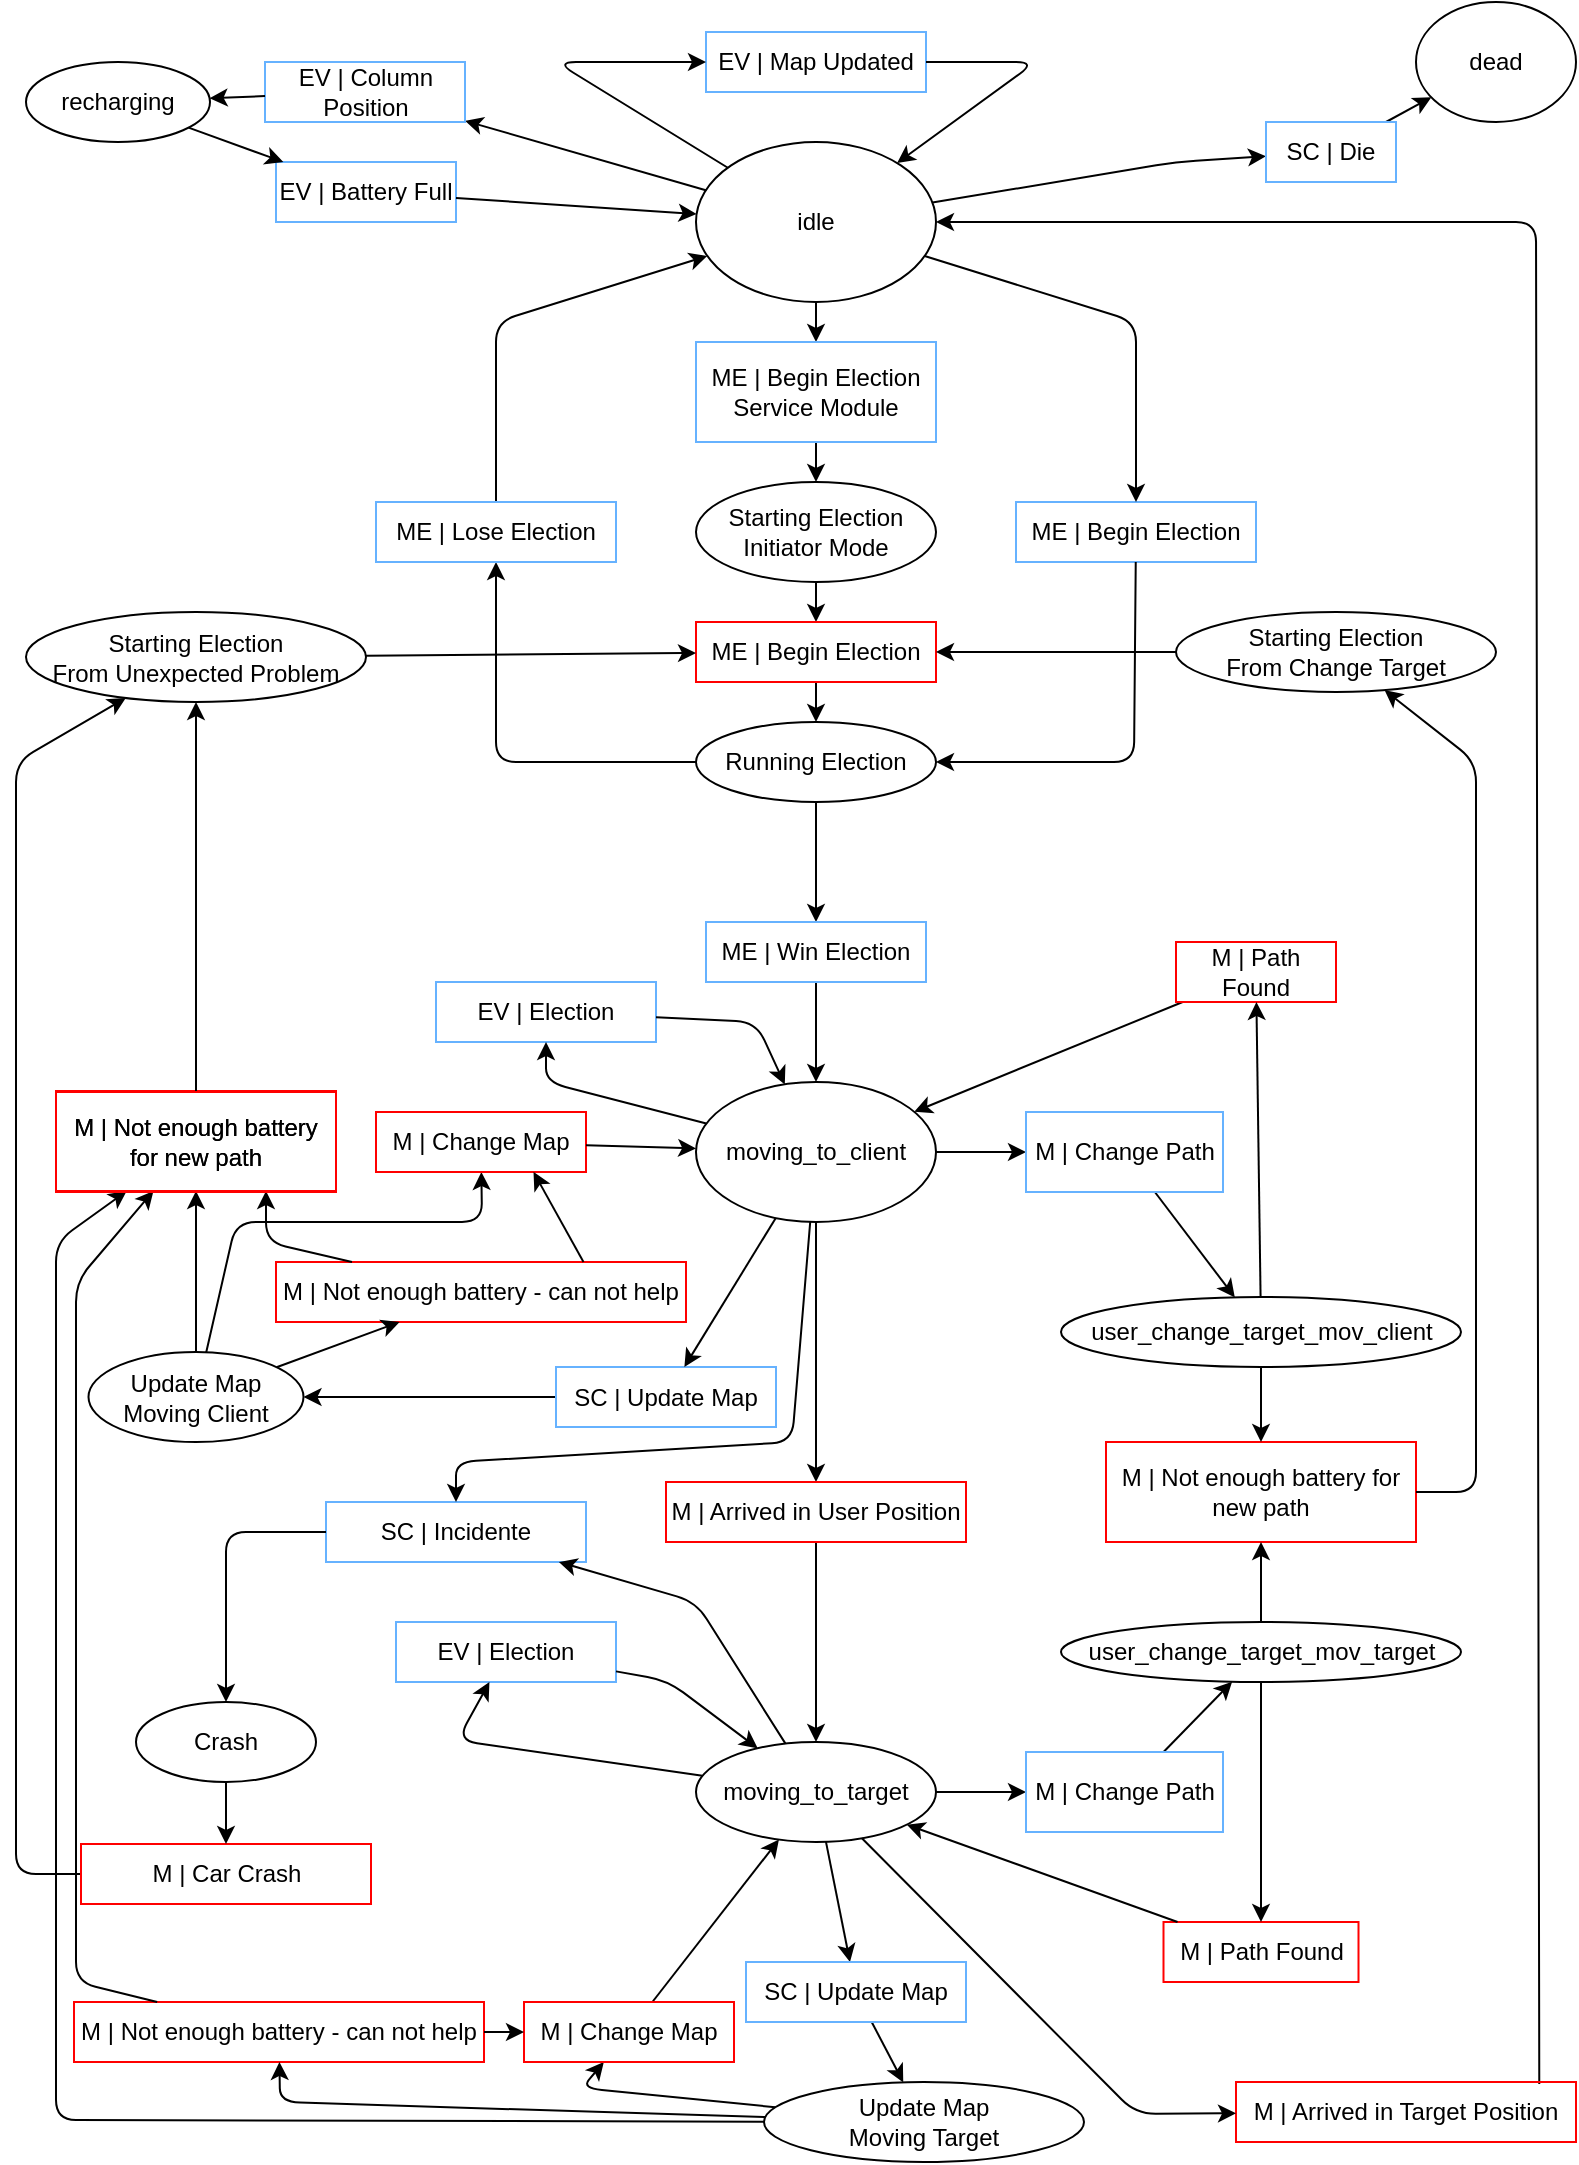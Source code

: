 <mxfile version="12.9.3" type="device"><diagram id="UIkgHiiRnHfRhCUhEY8e" name="Page-1"><mxGraphModel dx="1422" dy="822" grid="1" gridSize="10" guides="1" tooltips="1" connect="1" arrows="1" fold="1" page="1" pageScale="1" pageWidth="827" pageHeight="1169" math="0" shadow="0"><root><mxCell id="0"/><mxCell id="1" parent="0"/><mxCell id="EcfOiHVC5KZQd5VWsHZk-1" value="idle" style="ellipse;whiteSpace=wrap;html=1;" parent="1" vertex="1"><mxGeometry x="360" y="110" width="120" height="80" as="geometry"/></mxCell><mxCell id="EcfOiHVC5KZQd5VWsHZk-2" value="dead" style="ellipse;whiteSpace=wrap;html=1;" parent="1" vertex="1"><mxGeometry x="720" y="40" width="80" height="60" as="geometry"/></mxCell><mxCell id="EcfOiHVC5KZQd5VWsHZk-7" value="Starting Election&lt;br&gt;Initiator Mode" style="ellipse;whiteSpace=wrap;html=1;" parent="1" vertex="1"><mxGeometry x="360" y="280" width="120" height="50" as="geometry"/></mxCell><mxCell id="EcfOiHVC5KZQd5VWsHZk-8" value="" style="endArrow=classic;html=1;" parent="1" source="EcfOiHVC5KZQd5VWsHZk-12" target="EcfOiHVC5KZQd5VWsHZk-7" edge="1"><mxGeometry width="50" height="50" relative="1" as="geometry"><mxPoint x="139" y="330" as="sourcePoint"/><mxPoint x="349" y="270" as="targetPoint"/></mxGeometry></mxCell><mxCell id="EcfOiHVC5KZQd5VWsHZk-10" value="" style="endArrow=classic;html=1;" parent="1" source="EcfOiHVC5KZQd5VWsHZk-1" target="EcfOiHVC5KZQd5VWsHZk-12" edge="1"><mxGeometry width="50" height="50" relative="1" as="geometry"><mxPoint x="170" y="250.0" as="sourcePoint"/><mxPoint x="170" y="280" as="targetPoint"/></mxGeometry></mxCell><mxCell id="EcfOiHVC5KZQd5VWsHZk-12" value="ME | Begin Election&lt;br&gt;Service Module" style="rounded=0;whiteSpace=wrap;html=1;strokeColor=#66B2FF;fillColor=none;" parent="1" vertex="1"><mxGeometry x="360" y="210" width="120" height="50" as="geometry"/></mxCell><mxCell id="EcfOiHVC5KZQd5VWsHZk-13" value="Running Election" style="ellipse;whiteSpace=wrap;html=1;" parent="1" vertex="1"><mxGeometry x="360" y="400" width="120" height="40" as="geometry"/></mxCell><mxCell id="EcfOiHVC5KZQd5VWsHZk-14" value="" style="endArrow=classic;html=1;" parent="1" source="EcfOiHVC5KZQd5VWsHZk-17" target="EcfOiHVC5KZQd5VWsHZk-13" edge="1"><mxGeometry width="50" height="50" relative="1" as="geometry"><mxPoint x="150" y="595" as="sourcePoint"/><mxPoint x="410" y="449" as="targetPoint"/></mxGeometry></mxCell><mxCell id="EcfOiHVC5KZQd5VWsHZk-16" value="" style="endArrow=classic;html=1;" parent="1" source="EcfOiHVC5KZQd5VWsHZk-7" target="EcfOiHVC5KZQd5VWsHZk-17" edge="1"><mxGeometry width="50" height="50" relative="1" as="geometry"><mxPoint x="139" y="470" as="sourcePoint"/><mxPoint x="173.679" y="540" as="targetPoint"/></mxGeometry></mxCell><mxCell id="EcfOiHVC5KZQd5VWsHZk-17" value="ME | Begin Election" style="rounded=0;whiteSpace=wrap;html=1;fillColor=none;strokeColor=#FF0000;" parent="1" vertex="1"><mxGeometry x="360" y="350" width="120" height="30" as="geometry"/></mxCell><mxCell id="EcfOiHVC5KZQd5VWsHZk-18" value="" style="endArrow=classic;html=1;" parent="1" source="EcfOiHVC5KZQd5VWsHZk-21" target="EcfOiHVC5KZQd5VWsHZk-1" edge="1"><mxGeometry width="50" height="50" relative="1" as="geometry"><mxPoint x="4" y="430" as="sourcePoint"/><mxPoint x="520" y="470" as="targetPoint"/><Array as="points"><mxPoint x="260" y="200"/></Array></mxGeometry></mxCell><mxCell id="EcfOiHVC5KZQd5VWsHZk-20" value="" style="endArrow=classic;html=1;" parent="1" source="EcfOiHVC5KZQd5VWsHZk-13" target="EcfOiHVC5KZQd5VWsHZk-21" edge="1"><mxGeometry width="50" height="50" relative="1" as="geometry"><mxPoint x="133.83" y="688.085" as="sourcePoint"/><mxPoint x="3.913" y="480" as="targetPoint"/><Array as="points"><mxPoint x="260" y="420"/></Array></mxGeometry></mxCell><mxCell id="EcfOiHVC5KZQd5VWsHZk-21" value="ME&amp;nbsp;| Lose Election" style="rounded=0;whiteSpace=wrap;html=1;strokeColor=#66B2FF;fillColor=none;" parent="1" vertex="1"><mxGeometry x="200" y="290" width="120" height="30" as="geometry"/></mxCell><mxCell id="EcfOiHVC5KZQd5VWsHZk-22" value="moving_to_client" style="ellipse;whiteSpace=wrap;html=1;" parent="1" vertex="1"><mxGeometry x="360" y="580" width="120" height="70" as="geometry"/></mxCell><mxCell id="EcfOiHVC5KZQd5VWsHZk-23" value="" style="endArrow=classic;html=1;" parent="1" source="EcfOiHVC5KZQd5VWsHZk-26" target="EcfOiHVC5KZQd5VWsHZk-22" edge="1"><mxGeometry width="50" height="50" relative="1" as="geometry"><mxPoint x="345" y="720" as="sourcePoint"/><mxPoint x="410" y="510" as="targetPoint"/></mxGeometry></mxCell><mxCell id="EcfOiHVC5KZQd5VWsHZk-25" value="" style="endArrow=classic;html=1;" parent="1" source="EcfOiHVC5KZQd5VWsHZk-13" target="EcfOiHVC5KZQd5VWsHZk-26" edge="1"><mxGeometry width="50" height="50" relative="1" as="geometry"><mxPoint x="210" y="719" as="sourcePoint"/><mxPoint x="309.34" y="709" as="targetPoint"/></mxGeometry></mxCell><mxCell id="EcfOiHVC5KZQd5VWsHZk-26" value="ME&amp;nbsp;| Win Election" style="rounded=0;whiteSpace=wrap;html=1;strokeColor=#66B2FF;fillColor=none;" parent="1" vertex="1"><mxGeometry x="365" y="500" width="110" height="30" as="geometry"/></mxCell><mxCell id="EcfOiHVC5KZQd5VWsHZk-28" value="moving_to_target" style="ellipse;whiteSpace=wrap;html=1;" parent="1" vertex="1"><mxGeometry x="360" y="910" width="120" height="50" as="geometry"/></mxCell><mxCell id="EcfOiHVC5KZQd5VWsHZk-29" value="" style="endArrow=classic;html=1;" parent="1" source="EcfOiHVC5KZQd5VWsHZk-32" target="EcfOiHVC5KZQd5VWsHZk-28" edge="1"><mxGeometry width="50" height="50" relative="1" as="geometry"><mxPoint x="620" y="734.25" as="sourcePoint"/><mxPoint x="680" y="580" as="targetPoint"/></mxGeometry></mxCell><mxCell id="EcfOiHVC5KZQd5VWsHZk-31" value="" style="endArrow=classic;html=1;" parent="1" source="EcfOiHVC5KZQd5VWsHZk-22" target="EcfOiHVC5KZQd5VWsHZk-32" edge="1"><mxGeometry width="50" height="50" relative="1" as="geometry"><mxPoint x="540" y="720" as="sourcePoint"/><mxPoint x="750" y="720" as="targetPoint"/></mxGeometry></mxCell><mxCell id="EcfOiHVC5KZQd5VWsHZk-32" value="M | Arrived in User Position" style="rounded=0;whiteSpace=wrap;html=1;fillColor=none;strokeColor=#FF0000;" parent="1" vertex="1"><mxGeometry x="345" y="780" width="150" height="30" as="geometry"/></mxCell><mxCell id="EcfOiHVC5KZQd5VWsHZk-33" value="" style="endArrow=classic;html=1;exitX=0.892;exitY=0.033;exitDx=0;exitDy=0;exitPerimeter=0;" parent="1" source="EcfOiHVC5KZQd5VWsHZk-36" target="EcfOiHVC5KZQd5VWsHZk-1" edge="1"><mxGeometry width="50" height="50" relative="1" as="geometry"><mxPoint x="768.25" y="217.007" as="sourcePoint"/><mxPoint x="850" y="450" as="targetPoint"/><Array as="points"><mxPoint x="780" y="150"/></Array></mxGeometry></mxCell><mxCell id="EcfOiHVC5KZQd5VWsHZk-36" value="M | Arrived in Target Position" style="rounded=0;whiteSpace=wrap;html=1;fillColor=none;strokeColor=#FF0000;" parent="1" vertex="1"><mxGeometry x="630" y="1080" width="170" height="30" as="geometry"/></mxCell><mxCell id="EcfOiHVC5KZQd5VWsHZk-37" value="Update Map&lt;br&gt;Moving Client" style="ellipse;whiteSpace=wrap;html=1;" parent="1" vertex="1"><mxGeometry x="56.25" y="715" width="107.5" height="45" as="geometry"/></mxCell><mxCell id="EcfOiHVC5KZQd5VWsHZk-39" value="" style="endArrow=classic;html=1;" parent="1" source="m7B2UX4OFgw7Gkv00veR-26" target="EcfOiHVC5KZQd5VWsHZk-40" edge="1"><mxGeometry width="50" height="50" relative="1" as="geometry"><mxPoint x="939.011" y="934.38" as="sourcePoint"/><mxPoint x="836.5" y="924.38" as="targetPoint"/></mxGeometry></mxCell><mxCell id="EcfOiHVC5KZQd5VWsHZk-40" value="Update Map&lt;br&gt;Moving Target" style="ellipse;whiteSpace=wrap;html=1;" parent="1" vertex="1"><mxGeometry x="394" y="1080" width="160" height="40" as="geometry"/></mxCell><mxCell id="EcfOiHVC5KZQd5VWsHZk-42" value="" style="endArrow=classic;html=1;" parent="1" source="m7B2UX4OFgw7Gkv00veR-16" target="EcfOiHVC5KZQd5VWsHZk-37" edge="1"><mxGeometry width="50" height="50" relative="1" as="geometry"><mxPoint x="480" y="760" as="sourcePoint"/><mxPoint x="304.952" y="894.38" as="targetPoint"/></mxGeometry></mxCell><mxCell id="EcfOiHVC5KZQd5VWsHZk-44" value="" style="endArrow=classic;html=1;" parent="1" source="EcfOiHVC5KZQd5VWsHZk-28" target="m7B2UX4OFgw7Gkv00veR-26" edge="1"><mxGeometry width="50" height="50" relative="1" as="geometry"><mxPoint x="810" y="760" as="sourcePoint"/><mxPoint x="906.5" y="903.898" as="targetPoint"/></mxGeometry></mxCell><mxCell id="EcfOiHVC5KZQd5VWsHZk-56" value="M | Not enough battery for new path" style="rounded=0;whiteSpace=wrap;html=1;fillColor=none;strokeColor=#FF0000;" parent="1" vertex="1"><mxGeometry x="40" y="584.5" width="140" height="50" as="geometry"/></mxCell><mxCell id="EcfOiHVC5KZQd5VWsHZk-70" value="" style="endArrow=classic;html=1;" parent="1" source="EcfOiHVC5KZQd5VWsHZk-1" target="EcfOiHVC5KZQd5VWsHZk-72" edge="1"><mxGeometry width="50" height="50" relative="1" as="geometry"><mxPoint x="230" y="210" as="sourcePoint"/><mxPoint x="392.5" y="181.682" as="targetPoint"/><Array as="points"><mxPoint x="600" y="120"/></Array></mxGeometry></mxCell><mxCell id="EcfOiHVC5KZQd5VWsHZk-71" value="" style="endArrow=classic;html=1;" parent="1" source="EcfOiHVC5KZQd5VWsHZk-72" target="EcfOiHVC5KZQd5VWsHZk-2" edge="1"><mxGeometry width="50" height="50" relative="1" as="geometry"><mxPoint x="445" y="160" as="sourcePoint"/><mxPoint x="510" y="200" as="targetPoint"/></mxGeometry></mxCell><mxCell id="EcfOiHVC5KZQd5VWsHZk-72" value="SC | Die" style="rounded=0;whiteSpace=wrap;html=1;strokeColor=#66B2FF;fillColor=none;" parent="1" vertex="1"><mxGeometry x="645" y="100" width="65" height="30" as="geometry"/></mxCell><mxCell id="EcfOiHVC5KZQd5VWsHZk-74" value="" style="endArrow=classic;html=1;" parent="1" source="EcfOiHVC5KZQd5VWsHZk-37" target="EcfOiHVC5KZQd5VWsHZk-81" edge="1"><mxGeometry width="50" height="50" relative="1" as="geometry"><mxPoint x="476.5" y="1040" as="sourcePoint"/><mxPoint x="526.5" y="990" as="targetPoint"/><Array as="points"><mxPoint x="130" y="650"/><mxPoint x="253" y="650"/></Array></mxGeometry></mxCell><mxCell id="EcfOiHVC5KZQd5VWsHZk-79" value="" style="endArrow=classic;html=1;" parent="1" source="EcfOiHVC5KZQd5VWsHZk-40" target="m7B2UX4OFgw7Gkv00veR-27" edge="1"><mxGeometry width="50" height="50" relative="1" as="geometry"><mxPoint x="696.5" y="1024.38" as="sourcePoint"/><mxPoint x="807.133" y="840" as="targetPoint"/><Array as="points"><mxPoint x="303" y="1083"/></Array></mxGeometry></mxCell><mxCell id="EcfOiHVC5KZQd5VWsHZk-80" value="" style="endArrow=classic;html=1;" parent="1" source="m7B2UX4OFgw7Gkv00veR-27" target="EcfOiHVC5KZQd5VWsHZk-28" edge="1"><mxGeometry width="50" height="50" relative="1" as="geometry"><mxPoint x="760" y="817.169" as="sourcePoint"/><mxPoint x="829.193" y="859.997" as="targetPoint"/></mxGeometry></mxCell><mxCell id="EcfOiHVC5KZQd5VWsHZk-81" value="M | Change Map" style="rounded=0;whiteSpace=wrap;html=1;fillColor=none;strokeColor=#FF0000;" parent="1" vertex="1"><mxGeometry x="200" y="595" width="105" height="30" as="geometry"/></mxCell><mxCell id="EcfOiHVC5KZQd5VWsHZk-105" value="user_change_target_mov_client" style="ellipse;whiteSpace=wrap;html=1;" parent="1" vertex="1"><mxGeometry x="542.5" y="687.5" width="200" height="35" as="geometry"/></mxCell><mxCell id="EcfOiHVC5KZQd5VWsHZk-106" value="user_change_target_mov_target" style="ellipse;whiteSpace=wrap;html=1;" parent="1" vertex="1"><mxGeometry x="542.5" y="850" width="200" height="30" as="geometry"/></mxCell><mxCell id="EcfOiHVC5KZQd5VWsHZk-107" value="" style="endArrow=classic;html=1;" parent="1" source="EcfOiHVC5KZQd5VWsHZk-127" target="EcfOiHVC5KZQd5VWsHZk-105" edge="1"><mxGeometry width="50" height="50" relative="1" as="geometry"><mxPoint x="515.091" y="910" as="sourcePoint"/><mxPoint x="560" y="790" as="targetPoint"/></mxGeometry></mxCell><mxCell id="EcfOiHVC5KZQd5VWsHZk-108" value="" style="endArrow=classic;html=1;" parent="1" source="EcfOiHVC5KZQd5VWsHZk-125" target="EcfOiHVC5KZQd5VWsHZk-22" edge="1"><mxGeometry width="50" height="50" relative="1" as="geometry"><mxPoint x="600" y="930" as="sourcePoint"/><mxPoint x="650" y="880" as="targetPoint"/><Array as="points"/></mxGeometry></mxCell><mxCell id="EcfOiHVC5KZQd5VWsHZk-113" value="M | Not enough battery for new path" style="rounded=0;whiteSpace=wrap;html=1;fillColor=none;strokeColor=#FF0000;" parent="1" vertex="1"><mxGeometry x="565" y="760" width="155" height="50" as="geometry"/></mxCell><mxCell id="EcfOiHVC5KZQd5VWsHZk-114" value="" style="endArrow=classic;html=1;" parent="1" source="m7B2UX4OFgw7Gkv00veR-28" target="EcfOiHVC5KZQd5VWsHZk-106" edge="1"><mxGeometry width="50" height="50" relative="1" as="geometry"><mxPoint x="930" y="810" as="sourcePoint"/><mxPoint x="980" y="760" as="targetPoint"/></mxGeometry></mxCell><mxCell id="EcfOiHVC5KZQd5VWsHZk-117" value="" style="endArrow=classic;html=1;" parent="1" source="EcfOiHVC5KZQd5VWsHZk-22" target="EcfOiHVC5KZQd5VWsHZk-127" edge="1"><mxGeometry width="50" height="50" relative="1" as="geometry"><mxPoint x="492.69" y="759.095" as="sourcePoint"/><mxPoint x="509.876" y="874" as="targetPoint"/></mxGeometry></mxCell><mxCell id="EcfOiHVC5KZQd5VWsHZk-119" value="" style="endArrow=classic;html=1;" parent="1" source="EcfOiHVC5KZQd5VWsHZk-28" target="m7B2UX4OFgw7Gkv00veR-28" edge="1"><mxGeometry width="50" height="50" relative="1" as="geometry"><mxPoint x="869.687" y="724.078" as="sourcePoint"/><mxPoint x="971.964" y="731.09" as="targetPoint"/></mxGeometry></mxCell><mxCell id="EcfOiHVC5KZQd5VWsHZk-125" value="M | Path Found" style="rounded=0;whiteSpace=wrap;html=1;fillColor=none;strokeColor=#FF0000;" parent="1" vertex="1"><mxGeometry x="600" y="510" width="80" height="30" as="geometry"/></mxCell><mxCell id="EcfOiHVC5KZQd5VWsHZk-127" value="M | Change Path" style="rounded=0;whiteSpace=wrap;html=1;strokeColor=#66B2FF;fillColor=none;" parent="1" vertex="1"><mxGeometry x="525" y="595" width="98.5" height="40" as="geometry"/></mxCell><mxCell id="m7B2UX4OFgw7Gkv00veR-16" value="SC | Update Map" style="rounded=0;whiteSpace=wrap;html=1;strokeColor=#66B2FF;fillColor=none;" parent="1" vertex="1"><mxGeometry x="290" y="722.5" width="110" height="30" as="geometry"/></mxCell><mxCell id="m7B2UX4OFgw7Gkv00veR-21" value="" style="endArrow=classic;html=1;" parent="1" source="EcfOiHVC5KZQd5VWsHZk-22" target="m7B2UX4OFgw7Gkv00veR-16" edge="1"><mxGeometry width="50" height="50" relative="1" as="geometry"><mxPoint x="379.207" y="627.904" as="sourcePoint"/><mxPoint x="-14.894" y="647.813" as="targetPoint"/></mxGeometry></mxCell><mxCell id="m7B2UX4OFgw7Gkv00veR-23" value="" style="endArrow=classic;html=1;" parent="1" source="EcfOiHVC5KZQd5VWsHZk-81" target="EcfOiHVC5KZQd5VWsHZk-22" edge="1"><mxGeometry width="50" height="50" relative="1" as="geometry"><mxPoint x="310" y="700" as="sourcePoint"/><mxPoint x="360" y="650" as="targetPoint"/></mxGeometry></mxCell><mxCell id="m7B2UX4OFgw7Gkv00veR-25" value="" style="endArrow=classic;html=1;" parent="1" source="EcfOiHVC5KZQd5VWsHZk-105" target="EcfOiHVC5KZQd5VWsHZk-125" edge="1"><mxGeometry width="50" height="50" relative="1" as="geometry"><mxPoint x="600" y="1010" as="sourcePoint"/><mxPoint x="650" y="960" as="targetPoint"/></mxGeometry></mxCell><mxCell id="m7B2UX4OFgw7Gkv00veR-26" value="SC | Update Map" style="rounded=0;whiteSpace=wrap;html=1;strokeColor=#66B2FF;fillColor=none;" parent="1" vertex="1"><mxGeometry x="385" y="1020" width="110" height="30" as="geometry"/></mxCell><mxCell id="m7B2UX4OFgw7Gkv00veR-27" value="M | Change Map" style="rounded=0;whiteSpace=wrap;html=1;fillColor=none;strokeColor=#FF0000;" parent="1" vertex="1"><mxGeometry x="274" y="1040" width="105" height="30" as="geometry"/></mxCell><mxCell id="m7B2UX4OFgw7Gkv00veR-28" value="M | Change Path" style="rounded=0;whiteSpace=wrap;html=1;strokeColor=#66B2FF;fillColor=none;" parent="1" vertex="1"><mxGeometry x="525" y="915" width="98.5" height="40" as="geometry"/></mxCell><mxCell id="m7B2UX4OFgw7Gkv00veR-30" value="M | Path Found" style="rounded=0;whiteSpace=wrap;html=1;fillColor=none;strokeColor=#FF0000;" parent="1" vertex="1"><mxGeometry x="593.75" y="1000" width="97.5" height="30" as="geometry"/></mxCell><mxCell id="m7B2UX4OFgw7Gkv00veR-31" value="" style="endArrow=classic;html=1;" parent="1" source="EcfOiHVC5KZQd5VWsHZk-106" target="m7B2UX4OFgw7Gkv00veR-30" edge="1"><mxGeometry width="50" height="50" relative="1" as="geometry"><mxPoint x="490" y="1080" as="sourcePoint"/><mxPoint x="540" y="1030" as="targetPoint"/></mxGeometry></mxCell><mxCell id="m7B2UX4OFgw7Gkv00veR-32" value="" style="endArrow=classic;html=1;" parent="1" source="m7B2UX4OFgw7Gkv00veR-30" target="EcfOiHVC5KZQd5VWsHZk-28" edge="1"><mxGeometry width="50" height="50" relative="1" as="geometry"><mxPoint x="540" y="1030" as="sourcePoint"/><mxPoint x="590" y="980" as="targetPoint"/></mxGeometry></mxCell><mxCell id="lqFnTVAnFllyKojZ6osI-9" value="" style="endArrow=classic;html=1;" parent="1" source="EcfOiHVC5KZQd5VWsHZk-105" target="EcfOiHVC5KZQd5VWsHZk-113" edge="1"><mxGeometry width="50" height="50" relative="1" as="geometry"><mxPoint x="290" y="840" as="sourcePoint"/><mxPoint x="340" y="790" as="targetPoint"/></mxGeometry></mxCell><mxCell id="lqFnTVAnFllyKojZ6osI-10" value="" style="endArrow=classic;html=1;" parent="1" source="EcfOiHVC5KZQd5VWsHZk-106" target="EcfOiHVC5KZQd5VWsHZk-113" edge="1"><mxGeometry width="50" height="50" relative="1" as="geometry"><mxPoint x="280" y="830" as="sourcePoint"/><mxPoint x="330" y="780" as="targetPoint"/></mxGeometry></mxCell><mxCell id="lqFnTVAnFllyKojZ6osI-11" value="" style="endArrow=classic;html=1;" parent="1" source="EcfOiHVC5KZQd5VWsHZk-28" target="EcfOiHVC5KZQd5VWsHZk-36" edge="1"><mxGeometry width="50" height="50" relative="1" as="geometry"><mxPoint x="510" y="1020" as="sourcePoint"/><mxPoint x="560" y="970" as="targetPoint"/><Array as="points"><mxPoint x="580" y="1096"/></Array></mxGeometry></mxCell><mxCell id="lqFnTVAnFllyKojZ6osI-17" value="SC | Incidente" style="rounded=0;whiteSpace=wrap;html=1;strokeColor=#66B2FF;fillColor=none;" parent="1" vertex="1"><mxGeometry x="175" y="790" width="130" height="30" as="geometry"/></mxCell><mxCell id="lqFnTVAnFllyKojZ6osI-24" value="" style="endArrow=classic;html=1;" parent="1" source="EcfOiHVC5KZQd5VWsHZk-113" target="UYMwDtr2GxhBo3u9uqv--28" edge="1"><mxGeometry width="50" height="50" relative="1" as="geometry"><mxPoint x="680" y="600" as="sourcePoint"/><mxPoint x="690" y="460" as="targetPoint"/><Array as="points"><mxPoint x="750" y="785"/><mxPoint x="750" y="420"/></Array></mxGeometry></mxCell><mxCell id="lqFnTVAnFllyKojZ6osI-29" value="" style="endArrow=classic;html=1;" parent="1" source="EcfOiHVC5KZQd5VWsHZk-28" target="lqFnTVAnFllyKojZ6osI-17" edge="1"><mxGeometry width="50" height="50" relative="1" as="geometry"><mxPoint x="20" y="900" as="sourcePoint"/><mxPoint x="70" y="850" as="targetPoint"/><Array as="points"><mxPoint x="360" y="840"/></Array></mxGeometry></mxCell><mxCell id="lqFnTVAnFllyKojZ6osI-30" value="" style="endArrow=classic;html=1;" parent="1" source="EcfOiHVC5KZQd5VWsHZk-22" target="lqFnTVAnFllyKojZ6osI-17" edge="1"><mxGeometry width="50" height="50" relative="1" as="geometry"><mxPoint x="470" y="750" as="sourcePoint"/><mxPoint x="520" y="700" as="targetPoint"/><Array as="points"><mxPoint x="408" y="760"/><mxPoint x="240" y="770"/></Array></mxGeometry></mxCell><mxCell id="lqFnTVAnFllyKojZ6osI-33" value="Crash" style="ellipse;whiteSpace=wrap;html=1;" parent="1" vertex="1"><mxGeometry x="80" y="890" width="90" height="40" as="geometry"/></mxCell><mxCell id="lqFnTVAnFllyKojZ6osI-34" value="" style="endArrow=classic;html=1;" parent="1" source="lqFnTVAnFllyKojZ6osI-17" target="lqFnTVAnFllyKojZ6osI-33" edge="1"><mxGeometry width="50" height="50" relative="1" as="geometry"><mxPoint x="100" y="850" as="sourcePoint"/><mxPoint x="150" y="800" as="targetPoint"/><Array as="points"><mxPoint x="125" y="805"/></Array></mxGeometry></mxCell><mxCell id="UYMwDtr2GxhBo3u9uqv--3" value="ME | Begin Election" style="rounded=0;whiteSpace=wrap;html=1;strokeColor=#66B2FF;fillColor=none;" parent="1" vertex="1"><mxGeometry x="520" y="290" width="120" height="30" as="geometry"/></mxCell><mxCell id="UYMwDtr2GxhBo3u9uqv--4" value="" style="endArrow=classic;html=1;" parent="1" source="EcfOiHVC5KZQd5VWsHZk-1" target="UYMwDtr2GxhBo3u9uqv--3" edge="1"><mxGeometry width="50" height="50" relative="1" as="geometry"><mxPoint x="530" y="250" as="sourcePoint"/><mxPoint x="580" y="200" as="targetPoint"/><Array as="points"><mxPoint x="580" y="200"/></Array></mxGeometry></mxCell><mxCell id="UYMwDtr2GxhBo3u9uqv--5" value="" style="endArrow=classic;html=1;" parent="1" source="UYMwDtr2GxhBo3u9uqv--3" target="EcfOiHVC5KZQd5VWsHZk-13" edge="1"><mxGeometry width="50" height="50" relative="1" as="geometry"><mxPoint x="560" y="320" as="sourcePoint"/><mxPoint x="610" y="270" as="targetPoint"/><Array as="points"><mxPoint x="579" y="420"/></Array></mxGeometry></mxCell><mxCell id="UYMwDtr2GxhBo3u9uqv--15" value="EV | Map Updated" style="rounded=0;whiteSpace=wrap;html=1;strokeColor=#66B2FF;fillColor=none;" parent="1" vertex="1"><mxGeometry x="365" y="55" width="110" height="30" as="geometry"/></mxCell><mxCell id="UYMwDtr2GxhBo3u9uqv--16" value="" style="endArrow=classic;html=1;" parent="1" source="UYMwDtr2GxhBo3u9uqv--15" target="EcfOiHVC5KZQd5VWsHZk-1" edge="1"><mxGeometry width="50" height="50" relative="1" as="geometry"><mxPoint x="410" y="70" as="sourcePoint"/><mxPoint x="460" y="20" as="targetPoint"/><Array as="points"><mxPoint x="530" y="70"/></Array></mxGeometry></mxCell><mxCell id="UYMwDtr2GxhBo3u9uqv--17" value="" style="endArrow=classic;html=1;" parent="1" source="EcfOiHVC5KZQd5VWsHZk-1" target="UYMwDtr2GxhBo3u9uqv--15" edge="1"><mxGeometry width="50" height="50" relative="1" as="geometry"><mxPoint x="490" y="70" as="sourcePoint"/><mxPoint x="460" y="20" as="targetPoint"/><Array as="points"><mxPoint x="290" y="70"/></Array></mxGeometry></mxCell><mxCell id="UYMwDtr2GxhBo3u9uqv--19" value="" style="endArrow=classic;html=1;" parent="1" source="EcfOiHVC5KZQd5VWsHZk-37" target="EcfOiHVC5KZQd5VWsHZk-56" edge="1"><mxGeometry width="50" height="50" relative="1" as="geometry"><mxPoint x="60" y="720" as="sourcePoint"/><mxPoint x="110" y="670" as="targetPoint"/></mxGeometry></mxCell><mxCell id="UYMwDtr2GxhBo3u9uqv--20" value="Starting Election&lt;br&gt;From Unexpected Problem" style="ellipse;whiteSpace=wrap;html=1;" parent="1" vertex="1"><mxGeometry x="25" y="345" width="170" height="45" as="geometry"/></mxCell><mxCell id="UYMwDtr2GxhBo3u9uqv--21" value="" style="endArrow=classic;html=1;" parent="1" source="EcfOiHVC5KZQd5VWsHZk-56" target="UYMwDtr2GxhBo3u9uqv--20" edge="1"><mxGeometry width="50" height="50" relative="1" as="geometry"><mxPoint x="20" y="560" as="sourcePoint"/><mxPoint x="70" y="510" as="targetPoint"/></mxGeometry></mxCell><mxCell id="UYMwDtr2GxhBo3u9uqv--22" value="" style="endArrow=classic;html=1;" parent="1" source="UYMwDtr2GxhBo3u9uqv--20" target="EcfOiHVC5KZQd5VWsHZk-17" edge="1"><mxGeometry width="50" height="50" relative="1" as="geometry"><mxPoint x="130" y="440" as="sourcePoint"/><mxPoint x="180" y="390" as="targetPoint"/></mxGeometry></mxCell><mxCell id="UYMwDtr2GxhBo3u9uqv--24" value="" style="endArrow=classic;html=1;" parent="1" source="UYMwDtr2GxhBo3u9uqv--25" target="UYMwDtr2GxhBo3u9uqv--20" edge="1"><mxGeometry width="50" height="50" relative="1" as="geometry"><mxPoint x="-30" y="610" as="sourcePoint"/><mxPoint x="60" y="650" as="targetPoint"/><Array as="points"><mxPoint x="20" y="976"/><mxPoint x="20" y="420"/></Array></mxGeometry></mxCell><mxCell id="UYMwDtr2GxhBo3u9uqv--25" value="M | Car Crash" style="rounded=0;whiteSpace=wrap;html=1;fillColor=none;strokeColor=#FF0000;" parent="1" vertex="1"><mxGeometry x="52.5" y="961" width="145" height="30" as="geometry"/></mxCell><mxCell id="UYMwDtr2GxhBo3u9uqv--26" value="" style="endArrow=classic;html=1;" parent="1" source="lqFnTVAnFllyKojZ6osI-33" target="UYMwDtr2GxhBo3u9uqv--25" edge="1"><mxGeometry width="50" height="50" relative="1" as="geometry"><mxPoint x="-50" y="810" as="sourcePoint"/><mxPoint y="760" as="targetPoint"/></mxGeometry></mxCell><mxCell id="UYMwDtr2GxhBo3u9uqv--27" value="" style="endArrow=classic;html=1;" parent="1" source="EcfOiHVC5KZQd5VWsHZk-40" target="EcfOiHVC5KZQd5VWsHZk-56" edge="1"><mxGeometry width="50" height="50" relative="1" as="geometry"><mxPoint x="-50" y="880" as="sourcePoint"/><mxPoint y="830" as="targetPoint"/><Array as="points"><mxPoint x="40" y="1099"/><mxPoint x="40" y="660"/></Array></mxGeometry></mxCell><mxCell id="UYMwDtr2GxhBo3u9uqv--28" value="Starting Election&lt;br&gt;From Change Target" style="ellipse;whiteSpace=wrap;html=1;" parent="1" vertex="1"><mxGeometry x="600" y="345" width="160" height="40" as="geometry"/></mxCell><mxCell id="UYMwDtr2GxhBo3u9uqv--29" value="" style="endArrow=classic;html=1;" parent="1" source="UYMwDtr2GxhBo3u9uqv--28" target="EcfOiHVC5KZQd5VWsHZk-17" edge="1"><mxGeometry width="50" height="50" relative="1" as="geometry"><mxPoint x="480" y="520" as="sourcePoint"/><mxPoint x="530" y="470" as="targetPoint"/></mxGeometry></mxCell><mxCell id="p9vMXUhwRwyN8BY72kne-2" value="M | Not enough battery - can not help" style="rounded=0;whiteSpace=wrap;html=1;fillColor=none;strokeColor=#FF0000;" parent="1" vertex="1"><mxGeometry x="150" y="670" width="205" height="30" as="geometry"/></mxCell><mxCell id="p9vMXUhwRwyN8BY72kne-3" value="" style="endArrow=classic;html=1;" parent="1" source="EcfOiHVC5KZQd5VWsHZk-37" target="p9vMXUhwRwyN8BY72kne-2" edge="1"><mxGeometry width="50" height="50" relative="1" as="geometry"><mxPoint x="-110" y="710" as="sourcePoint"/><mxPoint x="-60" y="660" as="targetPoint"/></mxGeometry></mxCell><mxCell id="p9vMXUhwRwyN8BY72kne-4" value="" style="endArrow=classic;html=1;entryX=0.75;entryY=1;entryDx=0;entryDy=0;exitX=0.75;exitY=0;exitDx=0;exitDy=0;" parent="1" source="p9vMXUhwRwyN8BY72kne-2" target="EcfOiHVC5KZQd5VWsHZk-81" edge="1"><mxGeometry width="50" height="50" relative="1" as="geometry"><mxPoint x="-200" y="670" as="sourcePoint"/><mxPoint x="-150" y="620" as="targetPoint"/></mxGeometry></mxCell><mxCell id="p9vMXUhwRwyN8BY72kne-5" value="" style="endArrow=classic;html=1;entryX=0.75;entryY=1;entryDx=0;entryDy=0;" parent="1" source="p9vMXUhwRwyN8BY72kne-2" target="EcfOiHVC5KZQd5VWsHZk-56" edge="1"><mxGeometry width="50" height="50" relative="1" as="geometry"><mxPoint x="-120" y="690" as="sourcePoint"/><mxPoint x="-70" y="640" as="targetPoint"/><Array as="points"><mxPoint x="145" y="660"/></Array></mxGeometry></mxCell><mxCell id="p9vMXUhwRwyN8BY72kne-6" value="M | Not enough battery - can not help" style="rounded=0;whiteSpace=wrap;html=1;fillColor=none;strokeColor=#FF0000;" parent="1" vertex="1"><mxGeometry x="49" y="1040" width="205" height="30" as="geometry"/></mxCell><mxCell id="p9vMXUhwRwyN8BY72kne-7" value="" style="endArrow=classic;html=1;" parent="1" source="EcfOiHVC5KZQd5VWsHZk-40" target="p9vMXUhwRwyN8BY72kne-6" edge="1"><mxGeometry width="50" height="50" relative="1" as="geometry"><mxPoint x="-130" y="1050" as="sourcePoint"/><mxPoint x="-80" y="1000" as="targetPoint"/><Array as="points"><mxPoint x="152" y="1090"/></Array></mxGeometry></mxCell><mxCell id="p9vMXUhwRwyN8BY72kne-8" value="" style="endArrow=classic;html=1;" parent="1" source="p9vMXUhwRwyN8BY72kne-6" target="m7B2UX4OFgw7Gkv00veR-27" edge="1"><mxGeometry width="50" height="50" relative="1" as="geometry"><mxPoint x="90" y="1170" as="sourcePoint"/><mxPoint x="140" y="1120" as="targetPoint"/></mxGeometry></mxCell><mxCell id="p9vMXUhwRwyN8BY72kne-9" value="" style="endArrow=classic;html=1;" parent="1" source="p9vMXUhwRwyN8BY72kne-6" target="EcfOiHVC5KZQd5VWsHZk-56" edge="1"><mxGeometry width="50" height="50" relative="1" as="geometry"><mxPoint x="-70" y="1010" as="sourcePoint"/><mxPoint x="-20" y="960" as="targetPoint"/><Array as="points"><mxPoint x="50" y="1030"/><mxPoint x="50" y="680"/></Array></mxGeometry></mxCell><mxCell id="p3ku4IKOyB-dWHspqE2w-1" value="M | Not enough battery for new path" style="rounded=0;whiteSpace=wrap;html=1;fillColor=none;strokeColor=#FF0000;" parent="1" vertex="1"><mxGeometry x="40" y="585" width="140" height="50" as="geometry"/></mxCell><mxCell id="p3ku4IKOyB-dWHspqE2w-2" value="EV | Election" style="rounded=0;whiteSpace=wrap;html=1;strokeColor=#66B2FF;fillColor=none;" parent="1" vertex="1"><mxGeometry x="230" y="530" width="110" height="30" as="geometry"/></mxCell><mxCell id="p3ku4IKOyB-dWHspqE2w-3" value="" style="endArrow=classic;html=1;" parent="1" source="EcfOiHVC5KZQd5VWsHZk-22" target="p3ku4IKOyB-dWHspqE2w-2" edge="1"><mxGeometry width="50" height="50" relative="1" as="geometry"><mxPoint x="180" y="510" as="sourcePoint"/><mxPoint x="230" y="460" as="targetPoint"/><Array as="points"><mxPoint x="285" y="580"/></Array></mxGeometry></mxCell><mxCell id="p3ku4IKOyB-dWHspqE2w-4" value="" style="endArrow=classic;html=1;" parent="1" source="p3ku4IKOyB-dWHspqE2w-2" target="EcfOiHVC5KZQd5VWsHZk-22" edge="1"><mxGeometry width="50" height="50" relative="1" as="geometry"><mxPoint x="250" y="520" as="sourcePoint"/><mxPoint x="300" y="470" as="targetPoint"/><Array as="points"><mxPoint x="390" y="550"/></Array></mxGeometry></mxCell><mxCell id="p3ku4IKOyB-dWHspqE2w-5" value="EV | Election" style="rounded=0;whiteSpace=wrap;html=1;strokeColor=#66B2FF;fillColor=none;" parent="1" vertex="1"><mxGeometry x="210" y="850" width="110" height="30" as="geometry"/></mxCell><mxCell id="p3ku4IKOyB-dWHspqE2w-6" value="" style="endArrow=classic;html=1;" parent="1" source="EcfOiHVC5KZQd5VWsHZk-28" target="p3ku4IKOyB-dWHspqE2w-5" edge="1"><mxGeometry width="50" height="50" relative="1" as="geometry"><mxPoint x="320.771" y="929.995" as="sourcePoint"/><mxPoint x="185.6" y="789.21" as="targetPoint"/><Array as="points"><mxPoint x="240.6" y="909.21"/></Array></mxGeometry></mxCell><mxCell id="p3ku4IKOyB-dWHspqE2w-7" value="" style="endArrow=classic;html=1;" parent="1" source="p3ku4IKOyB-dWHspqE2w-5" target="EcfOiHVC5KZQd5VWsHZk-28" edge="1"><mxGeometry width="50" height="50" relative="1" as="geometry"><mxPoint x="205.6" y="849.21" as="sourcePoint"/><mxPoint x="360.002" y="910.413" as="targetPoint"/><Array as="points"><mxPoint x="345.6" y="879.21"/></Array></mxGeometry></mxCell><mxCell id="p3ku4IKOyB-dWHspqE2w-11" value="recharging" style="ellipse;whiteSpace=wrap;html=1;" parent="1" vertex="1"><mxGeometry x="25" y="70" width="92" height="40" as="geometry"/></mxCell><mxCell id="p3ku4IKOyB-dWHspqE2w-12" value="" style="endArrow=classic;html=1;" parent="1" source="EcfOiHVC5KZQd5VWsHZk-1" target="p3ku4IKOyB-dWHspqE2w-13" edge="1"><mxGeometry width="50" height="50" relative="1" as="geometry"><mxPoint x="-202" y="217.5" as="sourcePoint"/><mxPoint x="8" y="157.5" as="targetPoint"/></mxGeometry></mxCell><mxCell id="p3ku4IKOyB-dWHspqE2w-13" value="EV | Column Position" style="rounded=0;whiteSpace=wrap;html=1;strokeColor=#66B2FF;fillColor=none;" parent="1" vertex="1"><mxGeometry x="144.5" y="70" width="100" height="30" as="geometry"/></mxCell><mxCell id="p3ku4IKOyB-dWHspqE2w-14" value="EV | Battery Full" style="rounded=0;whiteSpace=wrap;html=1;strokeColor=#66B2FF;fillColor=none;" parent="1" vertex="1"><mxGeometry x="150" y="120" width="90" height="30" as="geometry"/></mxCell><mxCell id="p3ku4IKOyB-dWHspqE2w-15" value="" style="endArrow=classic;html=1;" parent="1" source="p3ku4IKOyB-dWHspqE2w-11" target="p3ku4IKOyB-dWHspqE2w-14" edge="1"><mxGeometry width="50" height="50" relative="1" as="geometry"><mxPoint x="-92" y="267.5" as="sourcePoint"/><mxPoint x="-42" y="217.5" as="targetPoint"/></mxGeometry></mxCell><mxCell id="p3ku4IKOyB-dWHspqE2w-16" value="" style="endArrow=classic;html=1;" parent="1" source="p3ku4IKOyB-dWHspqE2w-13" target="p3ku4IKOyB-dWHspqE2w-11" edge="1"><mxGeometry width="50" height="50" relative="1" as="geometry"><mxPoint x="-322" y="117.5" as="sourcePoint"/><mxPoint x="-272" y="67.5" as="targetPoint"/></mxGeometry></mxCell><mxCell id="p3ku4IKOyB-dWHspqE2w-17" value="" style="endArrow=classic;html=1;" parent="1" source="p3ku4IKOyB-dWHspqE2w-14" target="EcfOiHVC5KZQd5VWsHZk-1" edge="1"><mxGeometry width="50" height="50" relative="1" as="geometry"><mxPoint x="220" y="200" as="sourcePoint"/><mxPoint x="270" y="150" as="targetPoint"/></mxGeometry></mxCell></root></mxGraphModel></diagram></mxfile>